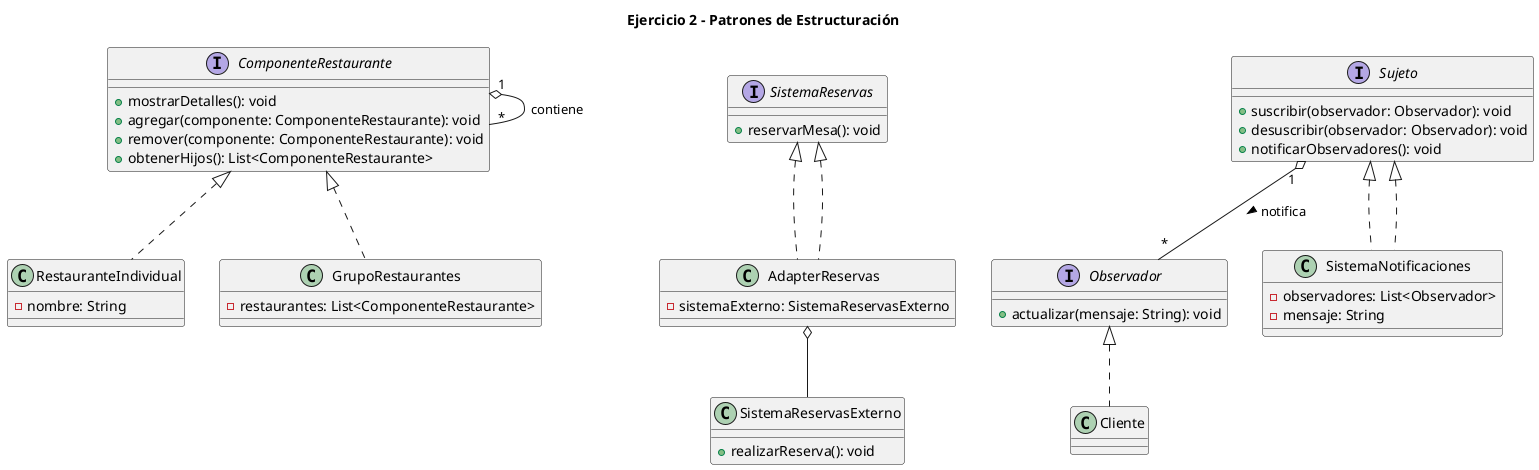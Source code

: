 @startuml
title Ejercicio 2 - Patrones de Estructuración

interface ComponenteRestaurante {
    +mostrarDetalles(): void
    +agregar(componente: ComponenteRestaurante): void
    +remover(componente: ComponenteRestaurante): void
    +obtenerHijos(): List<ComponenteRestaurante>
}

class RestauranteIndividual {
    -nombre: String
}

class GrupoRestaurantes {
    -restaurantes: List<ComponenteRestaurante>
}

ComponenteRestaurante <|.. RestauranteIndividual
ComponenteRestaurante <|.. GrupoRestaurantes
ComponenteRestaurante "1" o-- "*" ComponenteRestaurante : contiene

interface SistemaReservas {
    +reservarMesa(): void
}

class SistemaReservasExterno {
    +realizarReserva(): void
}

class AdapterReservas implements SistemaReservas {
    -sistemaExterno: SistemaReservasExterno
}

SistemaReservas <|.. AdapterReservas
AdapterReservas o-- SistemaReservasExterno

interface Observador {
    +actualizar(mensaje: String): void
}

interface Sujeto {
    +suscribir(observador: Observador): void
    +desuscribir(observador: Observador): void
    +notificarObservadores(): void
}

class SistemaNotificaciones implements Sujeto {
    -observadores: List<Observador>
    -mensaje: String
}

Observador <|.. Cliente
Sujeto <|.. SistemaNotificaciones
Sujeto "1" o-- "*" Observador : notifica >

@enduml
